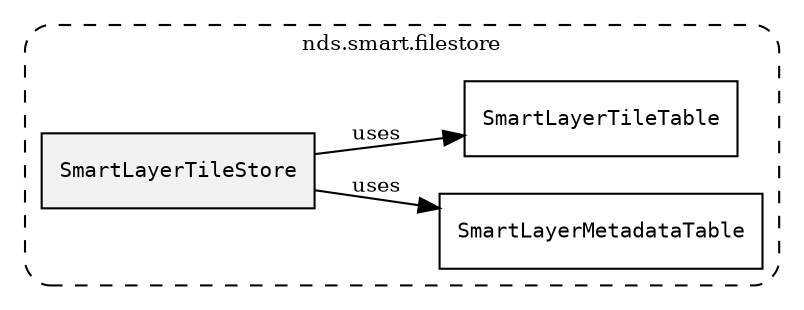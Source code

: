 /**
 * This dot file creates symbol collaboration diagram for SmartLayerTileStore.
 */
digraph ZSERIO
{
    node [shape=box, fontsize=10];
    rankdir="LR";
    fontsize=10;
    tooltip="SmartLayerTileStore collaboration diagram";

    subgraph "cluster_nds.smart.filestore"
    {
        style="dashed, rounded";
        label="nds.smart.filestore";
        tooltip="Package nds.smart.filestore";
        href="../../../content/packages/nds.smart.filestore.html#Package-nds-smart-filestore";
        target="_parent";

        "SmartLayerTileStore" [style="filled", fillcolor="#0000000D", target="_parent", label=<<font face="monospace"><table align="center" border="0" cellspacing="0" cellpadding="0"><tr><td href="../../../content/packages/nds.smart.filestore.html#SqlDatabase-SmartLayerTileStore" title="SqlDatabase defined in nds.smart.filestore">SmartLayerTileStore</td></tr></table></font>>];
        "SmartLayerMetadataTable" [target="_parent", label=<<font face="monospace"><table align="center" border="0" cellspacing="0" cellpadding="0"><tr><td href="../../../content/packages/nds.smart.filestore.html#SqlTable-SmartLayerMetadataTable" title="SqlTable defined in nds.smart.filestore">SmartLayerMetadataTable</td></tr></table></font>>];
        "SmartLayerTileTable" [target="_parent", label=<<font face="monospace"><table align="center" border="0" cellspacing="0" cellpadding="0"><tr><td href="../../../content/packages/nds.smart.filestore.html#SqlTable-SmartLayerTileTable" title="SqlTable defined in nds.smart.filestore">SmartLayerTileTable</td></tr></table></font>>];
    }

    "SmartLayerTileStore" -> "SmartLayerMetadataTable" [label="uses", fontsize=10];
    "SmartLayerTileStore" -> "SmartLayerTileTable" [label="uses", fontsize=10];
}
